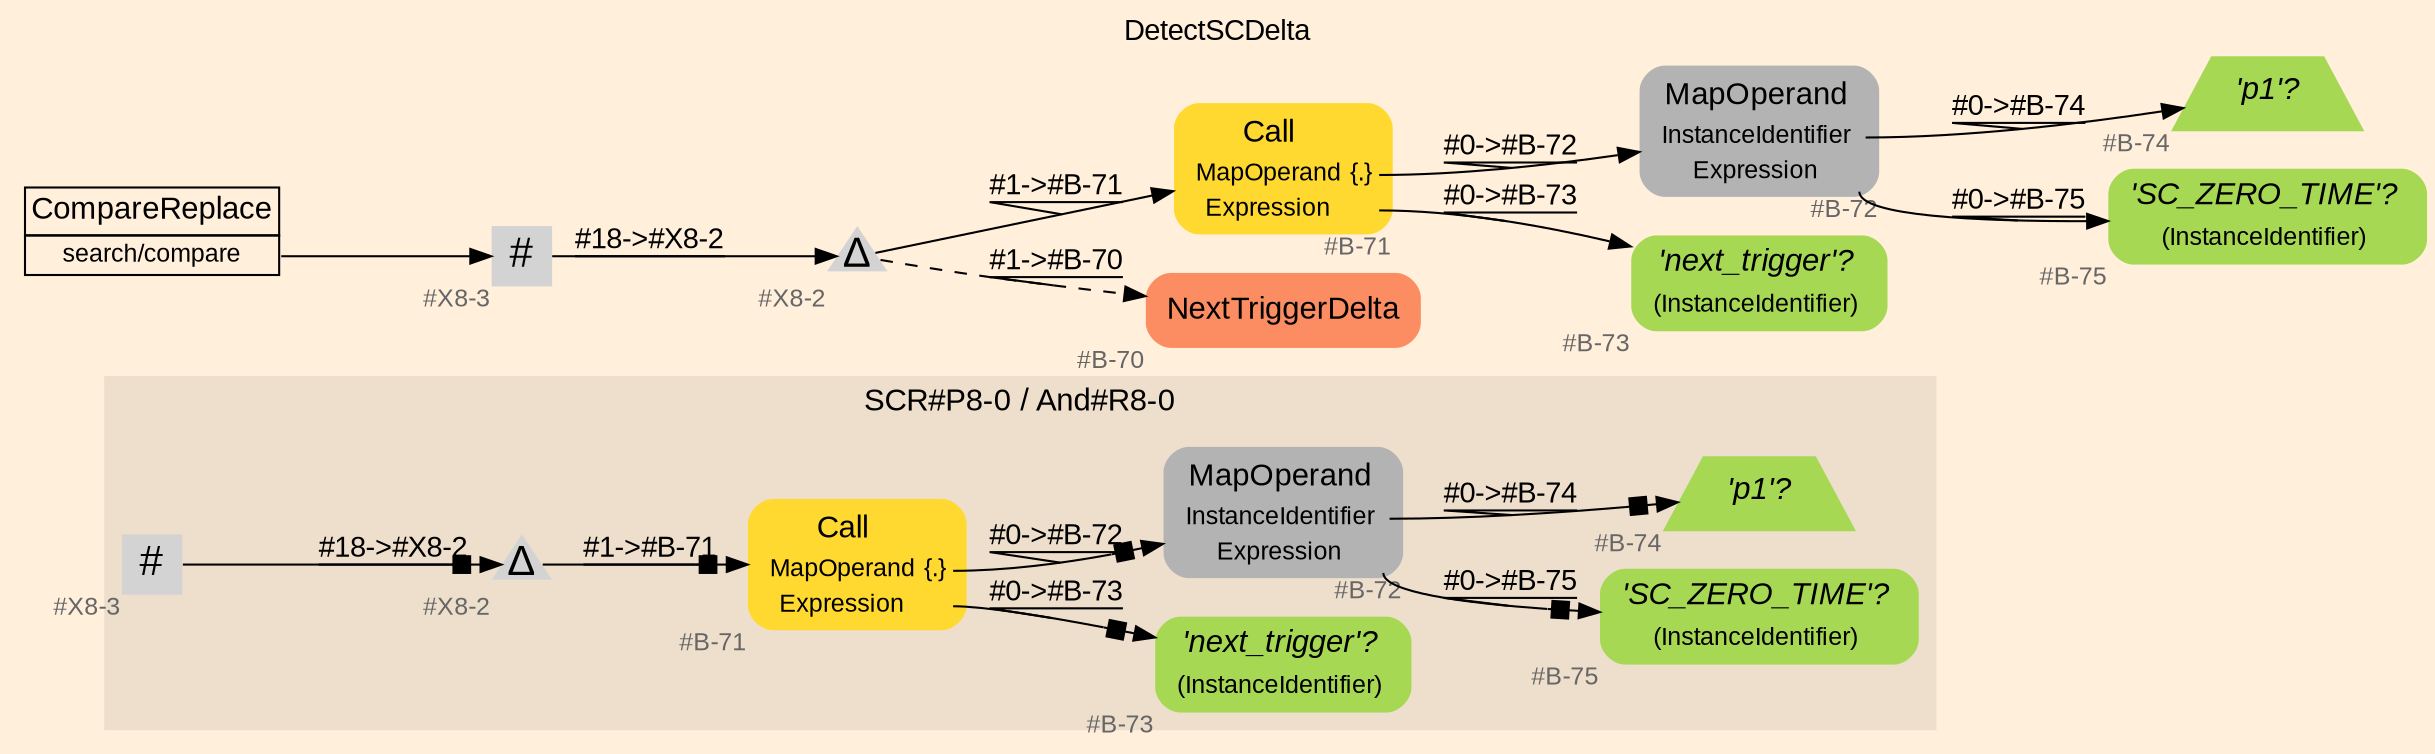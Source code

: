 digraph "DetectSCDelta" {
label = "DetectSCDelta"
labelloc = t
graph [
    rankdir = "LR"
    ranksep = 0.3
    bgcolor = antiquewhite1
    color = black
    fontcolor = black
    fontname = "Arial"
];
node [
    fontname = "Arial"
];
edge [
    fontname = "Arial"
];

// -------------------- figure And#R8-0 --------------------
// -------- region And#R8-0 ----------
subgraph "clusterAnd#R8-0" {
    label = "SCR#P8-0 / And#R8-0"
    style = "filled"
    color = antiquewhite2
    fontsize = "15"
    // -------- block And#R8-0/#B-71 ----------
    "And#R8-0/#B-71" [
        fillcolor = "/set28/6"
        xlabel = "#B-71"
        fontsize = "12"
        fontcolor = grey40
        shape = "plaintext"
        label = <<TABLE BORDER="0" CELLBORDER="0" CELLSPACING="0">
         <TR><TD><FONT COLOR="black" POINT-SIZE="15">Call</FONT></TD></TR>
         <TR><TD><FONT COLOR="black" POINT-SIZE="12">MapOperand</FONT></TD><TD PORT="port0"><FONT COLOR="black" POINT-SIZE="12">{.}</FONT></TD></TR>
         <TR><TD><FONT COLOR="black" POINT-SIZE="12">Expression</FONT></TD><TD PORT="port1"></TD></TR>
        </TABLE>>
        style = "rounded,filled"
    ];
    
    // -------- block And#R8-0/#B-72 ----------
    "And#R8-0/#B-72" [
        fillcolor = "/set28/8"
        xlabel = "#B-72"
        fontsize = "12"
        fontcolor = grey40
        shape = "plaintext"
        label = <<TABLE BORDER="0" CELLBORDER="0" CELLSPACING="0">
         <TR><TD><FONT COLOR="black" POINT-SIZE="15">MapOperand</FONT></TD></TR>
         <TR><TD><FONT COLOR="black" POINT-SIZE="12">InstanceIdentifier</FONT></TD><TD PORT="port0"></TD></TR>
         <TR><TD><FONT COLOR="black" POINT-SIZE="12">Expression</FONT></TD><TD PORT="port1"></TD></TR>
        </TABLE>>
        style = "rounded,filled"
    ];
    
    // -------- block And#R8-0/#B-73 ----------
    "And#R8-0/#B-73" [
        fillcolor = "/set28/5"
        xlabel = "#B-73"
        fontsize = "12"
        fontcolor = grey40
        shape = "plaintext"
        label = <<TABLE BORDER="0" CELLBORDER="0" CELLSPACING="0">
         <TR><TD><FONT COLOR="black" POINT-SIZE="15"><I>'next_trigger'?</I></FONT></TD></TR>
         <TR><TD><FONT COLOR="black" POINT-SIZE="12">(InstanceIdentifier)</FONT></TD><TD PORT="port0"></TD></TR>
        </TABLE>>
        style = "rounded,filled"
    ];
    
    // -------- block And#R8-0/#B-74 ----------
    "And#R8-0/#B-74" [
        fillcolor = "/set28/5"
        xlabel = "#B-74"
        fontsize = "12"
        fontcolor = grey40
        shape = "trapezium"
        label = <<FONT COLOR="black" POINT-SIZE="15"><I>'p1'?</I></FONT>>
        style = "filled"
        penwidth = 0.0
    ];
    
    // -------- block And#R8-0/#B-75 ----------
    "And#R8-0/#B-75" [
        fillcolor = "/set28/5"
        xlabel = "#B-75"
        fontsize = "12"
        fontcolor = grey40
        shape = "plaintext"
        label = <<TABLE BORDER="0" CELLBORDER="0" CELLSPACING="0">
         <TR><TD><FONT COLOR="black" POINT-SIZE="15"><I>'SC_ZERO_TIME'?</I></FONT></TD></TR>
         <TR><TD><FONT COLOR="black" POINT-SIZE="12">(InstanceIdentifier)</FONT></TD><TD PORT="port0"></TD></TR>
        </TABLE>>
        style = "rounded,filled"
    ];
    
    // -------- block And#R8-0/#X8-2 ----------
    "And#R8-0/#X8-2" [
        xlabel = "#X8-2"
        fontsize = "12"
        fontcolor = grey40
        shape = "triangle"
        label = <<FONT COLOR="black" POINT-SIZE="20">Δ</FONT>>
        style = "filled"
        penwidth = 0.0
        fixedsize = true
        width = 0.4
        height = 0.4
    ];
    
    // -------- block And#R8-0/#X8-3 ----------
    "And#R8-0/#X8-3" [
        xlabel = "#X8-3"
        fontsize = "12"
        fontcolor = grey40
        shape = "square"
        label = <<FONT COLOR="black" POINT-SIZE="20">#</FONT>>
        style = "filled"
        penwidth = 0.0
        fixedsize = true
        width = 0.4
        height = 0.4
    ];
    
}

"And#R8-0/#B-71":port0 -> "And#R8-0/#B-72" [
    arrowhead="normalnonebox"
    label = "#0-&gt;#B-72"
    decorate = true
    color = black
    fontcolor = black
];

"And#R8-0/#B-71":port1 -> "And#R8-0/#B-73" [
    arrowhead="normalnonebox"
    label = "#0-&gt;#B-73"
    decorate = true
    color = black
    fontcolor = black
];

"And#R8-0/#B-72":port0 -> "And#R8-0/#B-74" [
    arrowhead="normalnonebox"
    label = "#0-&gt;#B-74"
    decorate = true
    color = black
    fontcolor = black
];

"And#R8-0/#B-72":port1 -> "And#R8-0/#B-75" [
    arrowhead="normalnonebox"
    label = "#0-&gt;#B-75"
    decorate = true
    color = black
    fontcolor = black
];

"And#R8-0/#X8-2" -> "And#R8-0/#B-71" [
    arrowhead="normalnonebox"
    label = "#1-&gt;#B-71"
    decorate = true
    color = black
    fontcolor = black
];

"And#R8-0/#X8-3" -> "And#R8-0/#X8-2" [
    arrowhead="normalnonebox"
    label = "#18-&gt;#X8-2"
    decorate = true
    color = black
    fontcolor = black
];


// -------------------- transformation figure --------------------
// -------- block CR#X8-4 ----------
"CR#X8-4" [
    fillcolor = antiquewhite1
    fontsize = "12"
    fontcolor = grey40
    shape = "plaintext"
    label = <<TABLE BORDER="0" CELLBORDER="1" CELLSPACING="0">
     <TR><TD><FONT COLOR="black" POINT-SIZE="15">CompareReplace</FONT></TD></TR>
     <TR><TD PORT="port0"><FONT COLOR="black" POINT-SIZE="12">search/compare</FONT></TD></TR>
    </TABLE>>
    style = "filled"
    color = black
];

// -------- block #X8-3 ----------
"#X8-3" [
    xlabel = "#X8-3"
    fontsize = "12"
    fontcolor = grey40
    shape = "square"
    label = <<FONT COLOR="black" POINT-SIZE="20">#</FONT>>
    style = "filled"
    penwidth = 0.0
    fixedsize = true
    width = 0.4
    height = 0.4
];

// -------- block #X8-2 ----------
"#X8-2" [
    xlabel = "#X8-2"
    fontsize = "12"
    fontcolor = grey40
    shape = "triangle"
    label = <<FONT COLOR="black" POINT-SIZE="20">Δ</FONT>>
    style = "filled"
    penwidth = 0.0
    fixedsize = true
    width = 0.4
    height = 0.4
];

// -------- block #B-71 ----------
"#B-71" [
    fillcolor = "/set28/6"
    xlabel = "#B-71"
    fontsize = "12"
    fontcolor = grey40
    shape = "plaintext"
    label = <<TABLE BORDER="0" CELLBORDER="0" CELLSPACING="0">
     <TR><TD><FONT COLOR="black" POINT-SIZE="15">Call</FONT></TD></TR>
     <TR><TD><FONT COLOR="black" POINT-SIZE="12">MapOperand</FONT></TD><TD PORT="port0"><FONT COLOR="black" POINT-SIZE="12">{.}</FONT></TD></TR>
     <TR><TD><FONT COLOR="black" POINT-SIZE="12">Expression</FONT></TD><TD PORT="port1"></TD></TR>
    </TABLE>>
    style = "rounded,filled"
];

// -------- block #B-72 ----------
"#B-72" [
    fillcolor = "/set28/8"
    xlabel = "#B-72"
    fontsize = "12"
    fontcolor = grey40
    shape = "plaintext"
    label = <<TABLE BORDER="0" CELLBORDER="0" CELLSPACING="0">
     <TR><TD><FONT COLOR="black" POINT-SIZE="15">MapOperand</FONT></TD></TR>
     <TR><TD><FONT COLOR="black" POINT-SIZE="12">InstanceIdentifier</FONT></TD><TD PORT="port0"></TD></TR>
     <TR><TD><FONT COLOR="black" POINT-SIZE="12">Expression</FONT></TD><TD PORT="port1"></TD></TR>
    </TABLE>>
    style = "rounded,filled"
];

// -------- block #B-74 ----------
"#B-74" [
    fillcolor = "/set28/5"
    xlabel = "#B-74"
    fontsize = "12"
    fontcolor = grey40
    shape = "trapezium"
    label = <<FONT COLOR="black" POINT-SIZE="15"><I>'p1'?</I></FONT>>
    style = "filled"
    penwidth = 0.0
];

// -------- block #B-75 ----------
"#B-75" [
    fillcolor = "/set28/5"
    xlabel = "#B-75"
    fontsize = "12"
    fontcolor = grey40
    shape = "plaintext"
    label = <<TABLE BORDER="0" CELLBORDER="0" CELLSPACING="0">
     <TR><TD><FONT COLOR="black" POINT-SIZE="15"><I>'SC_ZERO_TIME'?</I></FONT></TD></TR>
     <TR><TD><FONT COLOR="black" POINT-SIZE="12">(InstanceIdentifier)</FONT></TD><TD PORT="port0"></TD></TR>
    </TABLE>>
    style = "rounded,filled"
];

// -------- block #B-73 ----------
"#B-73" [
    fillcolor = "/set28/5"
    xlabel = "#B-73"
    fontsize = "12"
    fontcolor = grey40
    shape = "plaintext"
    label = <<TABLE BORDER="0" CELLBORDER="0" CELLSPACING="0">
     <TR><TD><FONT COLOR="black" POINT-SIZE="15"><I>'next_trigger'?</I></FONT></TD></TR>
     <TR><TD><FONT COLOR="black" POINT-SIZE="12">(InstanceIdentifier)</FONT></TD><TD PORT="port0"></TD></TR>
    </TABLE>>
    style = "rounded,filled"
];

// -------- block #B-70 ----------
"#B-70" [
    fillcolor = "/set28/2"
    xlabel = "#B-70"
    fontsize = "12"
    fontcolor = grey40
    shape = "plaintext"
    label = <<TABLE BORDER="0" CELLBORDER="0" CELLSPACING="0">
     <TR><TD><FONT COLOR="black" POINT-SIZE="15">NextTriggerDelta</FONT></TD></TR>
    </TABLE>>
    style = "rounded,filled"
];

"CR#X8-4":port0 -> "#X8-3" [
    label = ""
    decorate = true
    color = black
    fontcolor = black
];

"#X8-3" -> "#X8-2" [
    label = "#18-&gt;#X8-2"
    decorate = true
    color = black
    fontcolor = black
];

"#X8-2" -> "#B-71" [
    label = "#1-&gt;#B-71"
    decorate = true
    color = black
    fontcolor = black
];

"#X8-2" -> "#B-70" [
    style="dashed"
    label = "#1-&gt;#B-70"
    decorate = true
    color = black
    fontcolor = black
];

"#B-71":port0 -> "#B-72" [
    label = "#0-&gt;#B-72"
    decorate = true
    color = black
    fontcolor = black
];

"#B-71":port1 -> "#B-73" [
    label = "#0-&gt;#B-73"
    decorate = true
    color = black
    fontcolor = black
];

"#B-72":port0 -> "#B-74" [
    label = "#0-&gt;#B-74"
    decorate = true
    color = black
    fontcolor = black
];

"#B-72":port1 -> "#B-75" [
    label = "#0-&gt;#B-75"
    decorate = true
    color = black
    fontcolor = black
];


}
